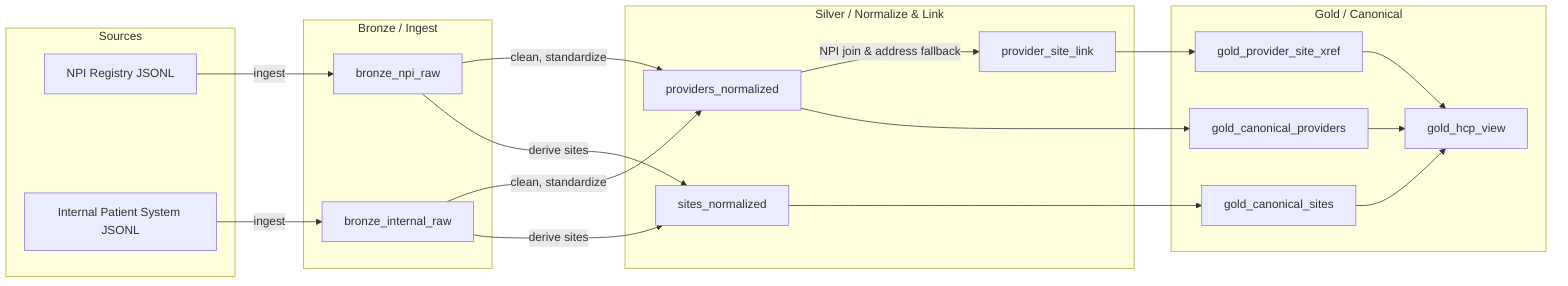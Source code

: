 flowchart LR
  subgraph Sources
    NPI[NPI Registry JSONL]
    INT[Internal Patient System JSONL]
  end

  subgraph Bronze["Bronze / Ingest"]
    BI_NPI[bronze_npi_raw]
    BI_INT[bronze_internal_raw]
  end

  subgraph Silver["Silver / Normalize & Link"]
    SV_PROV[providers_normalized]
    SV_SITE[sites_normalized]
    SV_XREF[provider_site_link]
  end

  subgraph Gold["Gold / Canonical"]
    GD_PROV[gold_canonical_providers]
    GD_SITE[gold_canonical_sites]
    GD_XREF[gold_provider_site_xref]
    GD_VIEW[gold_hcp_view]
  end

  NPI -->|ingest| BI_NPI
  INT -->|ingest| BI_INT

  BI_NPI -->|clean, standardize| SV_PROV
  BI_NPI -->|derive sites| SV_SITE
  BI_INT -->|clean, standardize| SV_PROV
  BI_INT -->|derive sites| SV_SITE
  SV_PROV -->|NPI join & address fallback| SV_XREF

  SV_PROV --> GD_PROV
  SV_SITE --> GD_SITE
  SV_XREF --> GD_XREF

  GD_PROV --> GD_VIEW
  GD_SITE --> GD_VIEW
  GD_XREF --> GD_VIEW